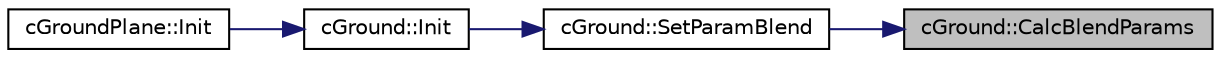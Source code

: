 digraph "cGround::CalcBlendParams"
{
 // LATEX_PDF_SIZE
  edge [fontname="Helvetica",fontsize="10",labelfontname="Helvetica",labelfontsize="10"];
  node [fontname="Helvetica",fontsize="10",shape=record];
  rankdir="RL";
  Node1 [label="cGround::CalcBlendParams",height=0.2,width=0.4,color="black", fillcolor="grey75", style="filled", fontcolor="black",tooltip=" "];
  Node1 -> Node2 [dir="back",color="midnightblue",fontsize="10",style="solid",fontname="Helvetica"];
  Node2 [label="cGround::SetParamBlend",height=0.2,width=0.4,color="black", fillcolor="white", style="filled",URL="$classc_ground.html#a7a258e3aefa061a9d2a9026a74759815",tooltip=" "];
  Node2 -> Node3 [dir="back",color="midnightblue",fontsize="10",style="solid",fontname="Helvetica"];
  Node3 [label="cGround::Init",height=0.2,width=0.4,color="black", fillcolor="white", style="filled",URL="$classc_ground.html#a8d912effea80bcf1746603bae54ded73",tooltip=" "];
  Node3 -> Node4 [dir="back",color="midnightblue",fontsize="10",style="solid",fontname="Helvetica"];
  Node4 [label="cGroundPlane::Init",height=0.2,width=0.4,color="black", fillcolor="white", style="filled",URL="$classc_ground_plane.html#abe26ea6b370eab86f189c3283cef44c7",tooltip=" "];
}
